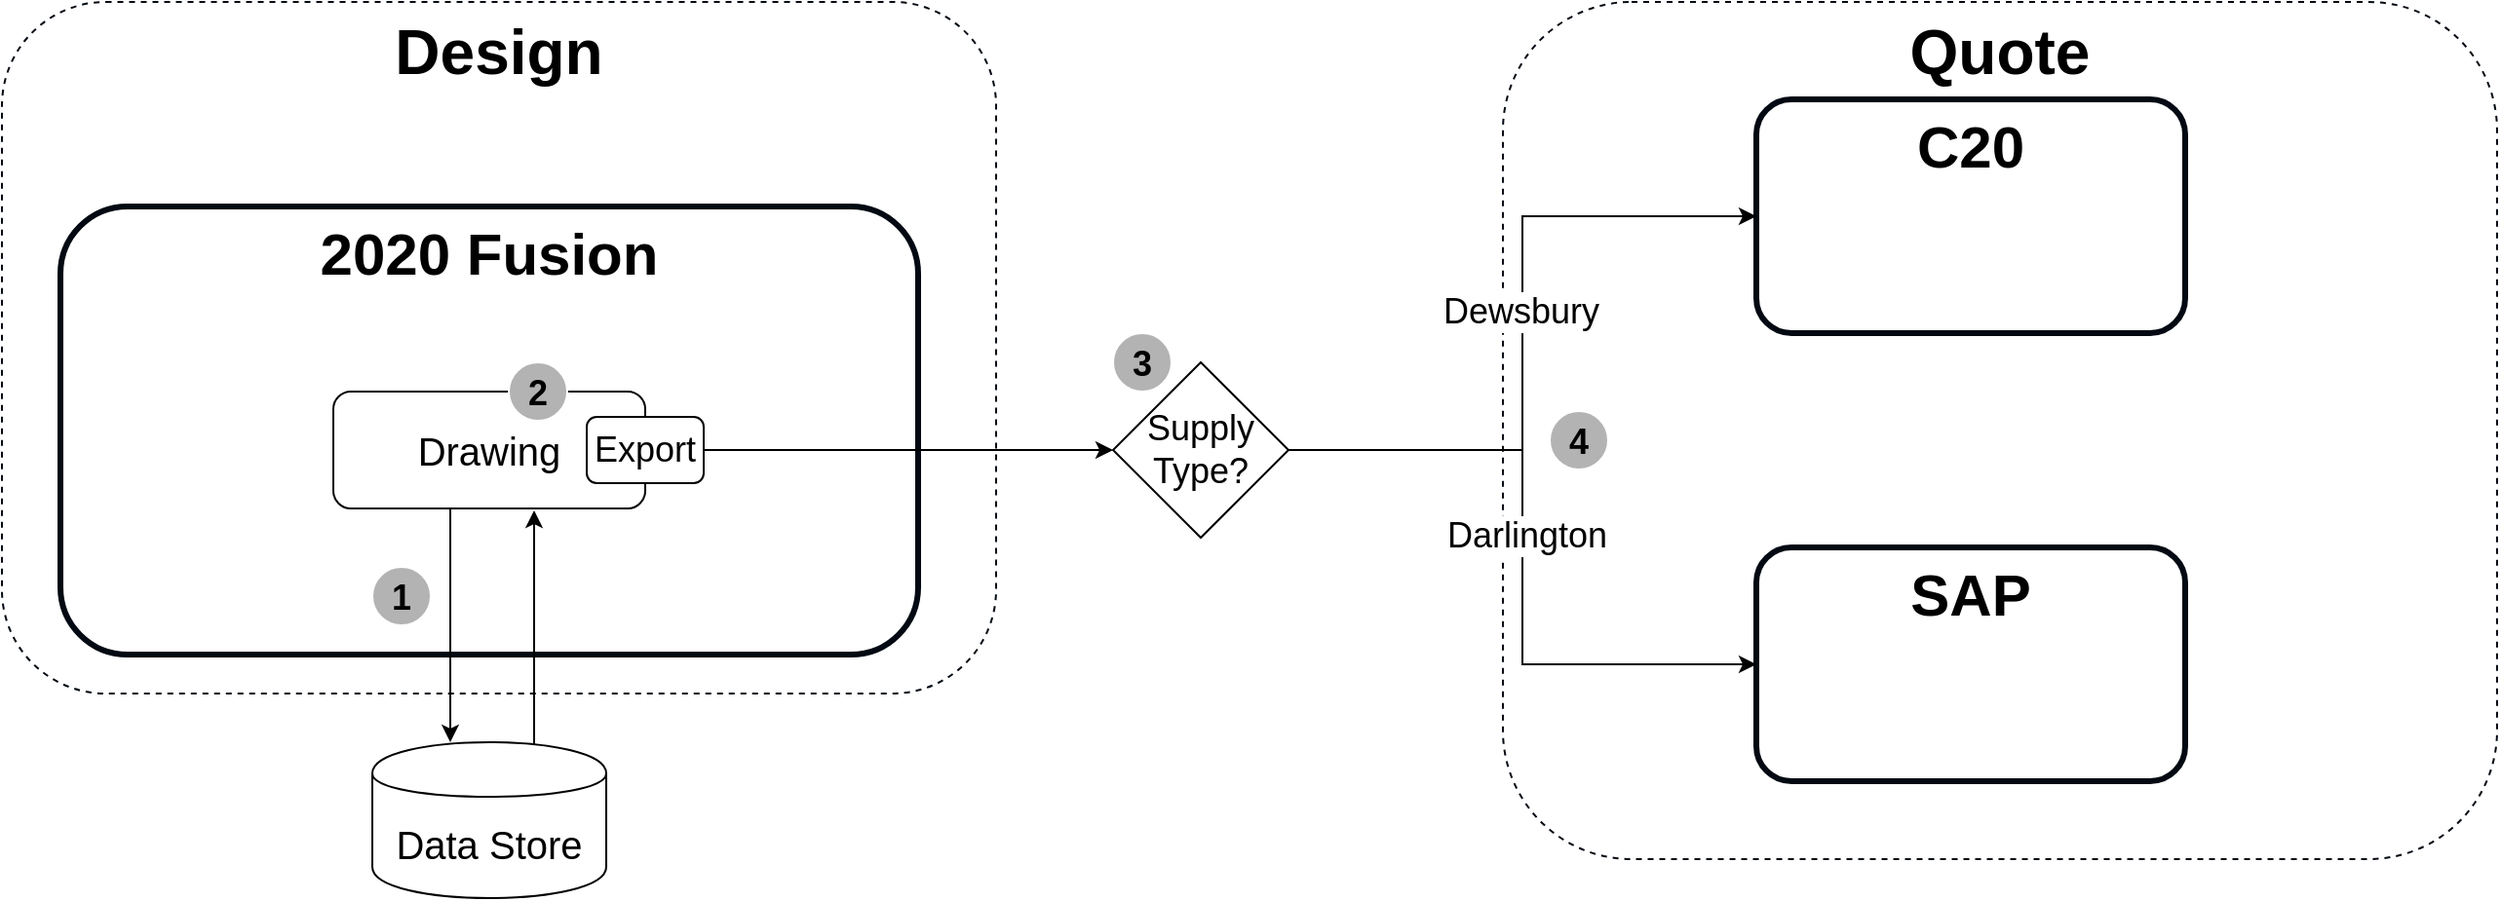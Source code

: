 <mxfile version="13.1.1" type="github" pages="4">
  <diagram id="XcN89VJ8-E59YlMSc6sj" name="Push">
    <mxGraphModel dx="1992" dy="537" grid="1" gridSize="10" guides="1" tooltips="1" connect="1" arrows="1" fold="1" page="1" pageScale="1" pageWidth="827" pageHeight="1169" math="0" shadow="0">
      <root>
        <mxCell id="0" />
        <mxCell id="1" parent="0" />
        <mxCell id="g8y76FjbUr4OuU0xO4hQ-1" value="&lt;b style=&quot;font-size: 32px;&quot;&gt;Design&lt;/b&gt;" style="rounded=1;whiteSpace=wrap;html=1;verticalAlign=top;strokeWidth=1;strokeColor=#020912;dashed=1;fontSize=32;" parent="1" vertex="1">
          <mxGeometry x="-380" y="90" width="510" height="355" as="geometry" />
        </mxCell>
        <mxCell id="g8y76FjbUr4OuU0xO4hQ-2" value="&lt;b&gt;&lt;font style=&quot;font-size: 30px&quot;&gt;2020 Fusion&lt;/font&gt;&lt;/b&gt;" style="rounded=1;whiteSpace=wrap;html=1;verticalAlign=top;strokeWidth=3;strokeColor=#020912;" parent="1" vertex="1">
          <mxGeometry x="-350" y="195" width="440" height="230" as="geometry" />
        </mxCell>
        <mxCell id="g8y76FjbUr4OuU0xO4hQ-24" style="edgeStyle=orthogonalEdgeStyle;rounded=0;orthogonalLoop=1;jettySize=auto;html=1;exitX=1;exitY=0.5;exitDx=0;exitDy=0;entryX=0;entryY=0.5;entryDx=0;entryDy=0;" parent="1" source="g8y76FjbUr4OuU0xO4hQ-8" target="g8y76FjbUr4OuU0xO4hQ-23" edge="1">
          <mxGeometry relative="1" as="geometry" />
        </mxCell>
        <mxCell id="g8y76FjbUr4OuU0xO4hQ-7" value="Drawing" style="rounded=1;whiteSpace=wrap;html=1;fontSize=20;" parent="1" vertex="1">
          <mxGeometry x="-210" y="290" width="160" height="60" as="geometry" />
        </mxCell>
        <mxCell id="g8y76FjbUr4OuU0xO4hQ-9" value="&lt;b style=&quot;font-size: 32px;&quot;&gt;Quote&lt;/b&gt;" style="rounded=1;whiteSpace=wrap;html=1;verticalAlign=top;strokeWidth=1;strokeColor=#020912;dashed=1;fontSize=32;" parent="1" vertex="1">
          <mxGeometry x="390" y="90" width="510" height="440" as="geometry" />
        </mxCell>
        <mxCell id="g8y76FjbUr4OuU0xO4hQ-17" value="&lt;b style=&quot;font-size: 30px;&quot;&gt;C20&lt;/b&gt;" style="rounded=1;whiteSpace=wrap;html=1;verticalAlign=top;strokeWidth=3;strokeColor=#020912;fontSize=30;" parent="1" vertex="1">
          <mxGeometry x="520" y="140" width="220" height="120" as="geometry" />
        </mxCell>
        <mxCell id="g8y76FjbUr4OuU0xO4hQ-18" value="Data Store" style="shape=cylinder;whiteSpace=wrap;html=1;boundedLbl=1;backgroundOutline=1;fontSize=20;" parent="1" vertex="1">
          <mxGeometry x="-190" y="470" width="120" height="80" as="geometry" />
        </mxCell>
        <mxCell id="g8y76FjbUr4OuU0xO4hQ-21" value="&lt;b style=&quot;font-size: 30px;&quot;&gt;SAP&lt;/b&gt;" style="rounded=1;whiteSpace=wrap;html=1;verticalAlign=top;strokeWidth=3;strokeColor=#020912;fontSize=30;" parent="1" vertex="1">
          <mxGeometry x="520" y="370" width="220" height="120" as="geometry" />
        </mxCell>
        <mxCell id="g8y76FjbUr4OuU0xO4hQ-25" style="edgeStyle=orthogonalEdgeStyle;rounded=0;orthogonalLoop=1;jettySize=auto;html=1;exitX=1;exitY=0.5;exitDx=0;exitDy=0;entryX=0;entryY=0.5;entryDx=0;entryDy=0;fontSize=18;" parent="1" source="g8y76FjbUr4OuU0xO4hQ-23" target="g8y76FjbUr4OuU0xO4hQ-17" edge="1">
          <mxGeometry relative="1" as="geometry" />
        </mxCell>
        <mxCell id="g8y76FjbUr4OuU0xO4hQ-27" value="&lt;font style=&quot;font-size: 18px&quot;&gt;Dewsbury&lt;/font&gt;" style="edgeLabel;html=1;align=center;verticalAlign=middle;resizable=0;points=[];" parent="g8y76FjbUr4OuU0xO4hQ-25" vertex="1" connectable="0">
          <mxGeometry x="0.06" y="1" relative="1" as="geometry">
            <mxPoint as="offset" />
          </mxGeometry>
        </mxCell>
        <mxCell id="g8y76FjbUr4OuU0xO4hQ-26" style="edgeStyle=orthogonalEdgeStyle;rounded=0;orthogonalLoop=1;jettySize=auto;html=1;exitX=1;exitY=0.5;exitDx=0;exitDy=0;entryX=0;entryY=0.5;entryDx=0;entryDy=0;" parent="1" source="g8y76FjbUr4OuU0xO4hQ-23" target="g8y76FjbUr4OuU0xO4hQ-21" edge="1">
          <mxGeometry relative="1" as="geometry" />
        </mxCell>
        <mxCell id="g8y76FjbUr4OuU0xO4hQ-28" value="&lt;font style=&quot;font-size: 18px&quot;&gt;Darlington&lt;/font&gt;" style="edgeLabel;html=1;align=center;verticalAlign=middle;resizable=0;points=[];" parent="g8y76FjbUr4OuU0xO4hQ-26" vertex="1" connectable="0">
          <mxGeometry x="-0.314" y="-44" relative="1" as="geometry">
            <mxPoint x="46" y="44" as="offset" />
          </mxGeometry>
        </mxCell>
        <mxCell id="g8y76FjbUr4OuU0xO4hQ-23" value="Supply Type?" style="rhombus;whiteSpace=wrap;html=1;fontSize=18;" parent="1" vertex="1">
          <mxGeometry x="190" y="275" width="90" height="90" as="geometry" />
        </mxCell>
        <mxCell id="-5jz9G9cX4YiFV88LNi8-1" value="&lt;b&gt;&lt;font style=&quot;font-size: 18px&quot;&gt;1&lt;/font&gt;&lt;/b&gt;" style="ellipse;whiteSpace=wrap;html=1;aspect=fixed;strokeColor=#FFFFFF;fillColor=#B3B3B3;fontSize=20;" parent="1" vertex="1">
          <mxGeometry x="-190" y="380" width="30" height="30" as="geometry" />
        </mxCell>
        <mxCell id="-5jz9G9cX4YiFV88LNi8-2" style="edgeStyle=orthogonalEdgeStyle;rounded=0;orthogonalLoop=1;jettySize=auto;html=1;startArrow=classic;startFill=1;endArrow=none;endFill=0;" parent="1" edge="1">
          <mxGeometry relative="1" as="geometry">
            <mxPoint x="-150" y="470" as="sourcePoint" />
            <mxPoint x="-150" y="350" as="targetPoint" />
          </mxGeometry>
        </mxCell>
        <mxCell id="-5jz9G9cX4YiFV88LNi8-3" style="edgeStyle=orthogonalEdgeStyle;rounded=0;orthogonalLoop=1;jettySize=auto;html=1;" parent="1" edge="1">
          <mxGeometry relative="1" as="geometry">
            <mxPoint x="-107" y="471" as="sourcePoint" />
            <mxPoint x="-107" y="351" as="targetPoint" />
          </mxGeometry>
        </mxCell>
        <mxCell id="-5jz9G9cX4YiFV88LNi8-4" value="&lt;b&gt;&lt;font style=&quot;font-size: 18px&quot;&gt;2&lt;/font&gt;&lt;/b&gt;" style="ellipse;whiteSpace=wrap;html=1;aspect=fixed;strokeColor=#FFFFFF;fillColor=#B3B3B3;fontSize=20;" parent="1" vertex="1">
          <mxGeometry x="-120" y="275" width="30" height="30" as="geometry" />
        </mxCell>
        <mxCell id="-5jz9G9cX4YiFV88LNi8-5" value="&lt;b&gt;&lt;font style=&quot;font-size: 18px&quot;&gt;3&lt;/font&gt;&lt;/b&gt;" style="ellipse;whiteSpace=wrap;html=1;aspect=fixed;strokeColor=#FFFFFF;fillColor=#B3B3B3;fontSize=20;" parent="1" vertex="1">
          <mxGeometry x="190" y="260" width="30" height="30" as="geometry" />
        </mxCell>
        <mxCell id="-5jz9G9cX4YiFV88LNi8-6" value="&lt;b&gt;&lt;font style=&quot;font-size: 18px&quot;&gt;4&lt;/font&gt;&lt;/b&gt;" style="ellipse;whiteSpace=wrap;html=1;aspect=fixed;strokeColor=#FFFFFF;fillColor=#B3B3B3;fontSize=20;" parent="1" vertex="1">
          <mxGeometry x="414" y="300" width="30" height="30" as="geometry" />
        </mxCell>
        <mxCell id="g8y76FjbUr4OuU0xO4hQ-8" value="Export" style="rounded=1;whiteSpace=wrap;html=1;fontSize=18;" parent="1" vertex="1">
          <mxGeometry x="-80" y="303" width="60" height="34" as="geometry" />
        </mxCell>
      </root>
    </mxGraphModel>
  </diagram>
  <diagram name="Pull" id="5pSWaL4YCvUzCIi2E89c">
    
    <mxGraphModel dx="1752" dy="537" grid="1" gridSize="10" guides="1" tooltips="1" connect="1" arrows="1" fold="1" page="1" pageScale="1" pageWidth="827" pageHeight="1169" math="0" shadow="0">
      
      <root>
        
        <mxCell id="kKXIzfYLSNI-xO2AKZWu-0" />
        
        <mxCell id="kKXIzfYLSNI-xO2AKZWu-1" parent="kKXIzfYLSNI-xO2AKZWu-0" />
        
        <mxCell id="kKXIzfYLSNI-xO2AKZWu-2" value="&lt;b style=&quot;font-size: 32px;&quot;&gt;Design&lt;/b&gt;" style="rounded=1;whiteSpace=wrap;html=1;verticalAlign=top;strokeWidth=1;strokeColor=#020912;dashed=1;fontSize=32;" parent="kKXIzfYLSNI-xO2AKZWu-1" vertex="1">
          
          <mxGeometry x="-380" y="90" width="510" height="355" as="geometry" />
          
        </mxCell>
        
        <mxCell id="kKXIzfYLSNI-xO2AKZWu-3" value="&lt;b&gt;&lt;font style=&quot;font-size: 30px&quot;&gt;2020 Fusion&lt;/font&gt;&lt;/b&gt;" style="rounded=1;whiteSpace=wrap;html=1;verticalAlign=top;strokeWidth=3;strokeColor=#020912;" parent="kKXIzfYLSNI-xO2AKZWu-1" vertex="1">
          
          <mxGeometry x="-350" y="195" width="440" height="230" as="geometry" />
          
        </mxCell>
        
        <mxCell id="kKXIzfYLSNI-xO2AKZWu-4" style="edgeStyle=orthogonalEdgeStyle;rounded=0;orthogonalLoop=1;jettySize=auto;html=1;exitX=1;exitY=0.5;exitDx=0;exitDy=0;entryX=0;entryY=0.5;entryDx=0;entryDy=0;" parent="kKXIzfYLSNI-xO2AKZWu-1" source="kKXIzfYLSNI-xO2AKZWu-21" edge="1">
          
          <mxGeometry relative="1" as="geometry">
            
            <mxPoint x="190" y="320" as="targetPoint" />
            
          </mxGeometry>
          
        </mxCell>
        
        <mxCell id="kKXIzfYLSNI-xO2AKZWu-5" value="Drawing" style="rounded=1;whiteSpace=wrap;html=1;fontSize=20;" parent="kKXIzfYLSNI-xO2AKZWu-1" vertex="1">
          
          <mxGeometry x="-210" y="290" width="160" height="60" as="geometry" />
          
        </mxCell>
        
        <mxCell id="kKXIzfYLSNI-xO2AKZWu-6" value="&lt;b style=&quot;font-size: 32px;&quot;&gt;Quote&lt;/b&gt;" style="rounded=1;whiteSpace=wrap;html=1;verticalAlign=top;strokeWidth=1;strokeColor=#020912;dashed=1;fontSize=32;" parent="kKXIzfYLSNI-xO2AKZWu-1" vertex="1">
          
          <mxGeometry x="390" y="90" width="510" height="440" as="geometry" />
          
        </mxCell>
        
        <mxCell id="kKXIzfYLSNI-xO2AKZWu-7" value="&lt;b style=&quot;font-size: 30px;&quot;&gt;C20&lt;/b&gt;" style="rounded=1;whiteSpace=wrap;html=1;verticalAlign=top;strokeWidth=3;strokeColor=#020912;fontSize=30;" parent="kKXIzfYLSNI-xO2AKZWu-1" vertex="1">
          
          <mxGeometry x="520" y="140" width="220" height="120" as="geometry" />
          
        </mxCell>
        
        <mxCell id="kKXIzfYLSNI-xO2AKZWu-24" value="" style="edgeStyle=orthogonalEdgeStyle;rounded=0;orthogonalLoop=1;jettySize=auto;html=1;startArrow=classic;startFill=1;endArrow=none;endFill=0;fontSize=18;" parent="kKXIzfYLSNI-xO2AKZWu-1" source="kKXIzfYLSNI-xO2AKZWu-8" edge="1">
          
          <mxGeometry relative="1" as="geometry">
            
            <mxPoint x="390" y="320" as="targetPoint" />
            
          </mxGeometry>
          
        </mxCell>
        
        <mxCell id="kKXIzfYLSNI-xO2AKZWu-8" value="Data Store" style="shape=cylinder;whiteSpace=wrap;html=1;boundedLbl=1;backgroundOutline=1;fontSize=20;" parent="kKXIzfYLSNI-xO2AKZWu-1" vertex="1">
          
          <mxGeometry x="190" y="280" width="120" height="80" as="geometry" />
          
        </mxCell>
        
        <mxCell id="kKXIzfYLSNI-xO2AKZWu-9" value="&lt;b style=&quot;font-size: 30px;&quot;&gt;SAP&lt;/b&gt;" style="rounded=1;whiteSpace=wrap;html=1;verticalAlign=top;strokeWidth=3;strokeColor=#020912;fontSize=30;" parent="kKXIzfYLSNI-xO2AKZWu-1" vertex="1">
          
          <mxGeometry x="520" y="370" width="220" height="120" as="geometry" />
          
        </mxCell>
        
        <mxCell id="kKXIzfYLSNI-xO2AKZWu-12" style="edgeStyle=orthogonalEdgeStyle;rounded=0;orthogonalLoop=1;jettySize=auto;html=1;entryX=0;entryY=0.5;entryDx=0;entryDy=0;" parent="kKXIzfYLSNI-xO2AKZWu-1" target="kKXIzfYLSNI-xO2AKZWu-30" edge="1">
          
          <mxGeometry relative="1" as="geometry">
            
            <mxPoint x="320" y="320" as="sourcePoint" />
            
            <mxPoint x="470" y="440" as="targetPoint" />
            
            <Array as="points">
              
              <mxPoint x="420" y="320" />
              
              <mxPoint x="420" y="428" />
              
            </Array>
            
          </mxGeometry>
          
        </mxCell>
        
        <mxCell id="kKXIzfYLSNI-xO2AKZWu-13" value="&lt;font style=&quot;font-size: 18px&quot;&gt;Darlington&lt;/font&gt;" style="edgeLabel;html=1;align=center;verticalAlign=middle;resizable=0;points=[];" parent="kKXIzfYLSNI-xO2AKZWu-12" vertex="1" connectable="0">
          
          <mxGeometry x="-0.314" y="-44" relative="1" as="geometry">
            
            <mxPoint x="5" y="16" as="offset" />
            
          </mxGeometry>
          
        </mxCell>
        
        <mxCell id="kKXIzfYLSNI-xO2AKZWu-15" value="&lt;b&gt;&lt;font style=&quot;font-size: 18px&quot;&gt;1&lt;/font&gt;&lt;/b&gt;" style="ellipse;whiteSpace=wrap;html=1;aspect=fixed;strokeColor=#FFFFFF;fillColor=#B3B3B3;fontSize=20;" parent="kKXIzfYLSNI-xO2AKZWu-1" vertex="1">
          
          <mxGeometry x="-40" y="260" width="30" height="30" as="geometry" />
          
        </mxCell>
        
        <mxCell id="kKXIzfYLSNI-xO2AKZWu-18" value="&lt;b&gt;&lt;font style=&quot;font-size: 18px&quot;&gt;2&lt;/font&gt;&lt;/b&gt;" style="ellipse;whiteSpace=wrap;html=1;aspect=fixed;strokeColor=#FFFFFF;fillColor=#B3B3B3;fontSize=20;" parent="kKXIzfYLSNI-xO2AKZWu-1" vertex="1">
          
          <mxGeometry x="170" y="252.5" width="30" height="30" as="geometry" />
          
        </mxCell>
        
        <mxCell id="kKXIzfYLSNI-xO2AKZWu-19" value="&lt;b&gt;&lt;font style=&quot;font-size: 18px&quot;&gt;3&lt;/font&gt;&lt;/b&gt;" style="ellipse;whiteSpace=wrap;html=1;aspect=fixed;strokeColor=#FFFFFF;fillColor=#B3B3B3;fontSize=20;" parent="kKXIzfYLSNI-xO2AKZWu-1" vertex="1">
          
          <mxGeometry x="480" y="140" width="30" height="30" as="geometry" />
          
        </mxCell>
        
        <mxCell id="kKXIzfYLSNI-xO2AKZWu-20" value="&lt;b&gt;&lt;font style=&quot;font-size: 18px&quot;&gt;4&lt;/font&gt;&lt;/b&gt;" style="ellipse;whiteSpace=wrap;html=1;aspect=fixed;strokeColor=#FFFFFF;fillColor=#B3B3B3;fontSize=20;" parent="kKXIzfYLSNI-xO2AKZWu-1" vertex="1">
          
          <mxGeometry x="340" y="330" width="30" height="30" as="geometry" />
          
        </mxCell>
        
        <mxCell id="kKXIzfYLSNI-xO2AKZWu-21" value="Export" style="rounded=1;whiteSpace=wrap;html=1;fontSize=18;" parent="kKXIzfYLSNI-xO2AKZWu-1" vertex="1">
          
          <mxGeometry x="-80" y="303" width="60" height="34" as="geometry" />
          
        </mxCell>
        
        <mxCell id="kKXIzfYLSNI-xO2AKZWu-27" value="Import" style="rounded=1;whiteSpace=wrap;html=1;fontSize=18;" parent="kKXIzfYLSNI-xO2AKZWu-1" vertex="1">
          
          <mxGeometry x="490" y="183" width="60" height="34" as="geometry" />
          
        </mxCell>
        
        <mxCell id="kKXIzfYLSNI-xO2AKZWu-28" style="edgeStyle=orthogonalEdgeStyle;rounded=0;orthogonalLoop=1;jettySize=auto;html=1;exitX=1;exitY=0.5;exitDx=0;exitDy=0;entryX=0;entryY=0.5;entryDx=0;entryDy=0;startArrow=classic;startFill=1;endArrow=classic;endFill=1;fontSize=18;" parent="kKXIzfYLSNI-xO2AKZWu-1" source="kKXIzfYLSNI-xO2AKZWu-8" target="kKXIzfYLSNI-xO2AKZWu-27" edge="1">
          
          <mxGeometry relative="1" as="geometry">
            
            <mxPoint x="310" y="320" as="sourcePoint" />
            
            <mxPoint x="520" y="200" as="targetPoint" />
            
            <Array as="points">
              
              <mxPoint x="420" y="320" />
              
              <mxPoint x="420" y="200" />
              
            </Array>
            
          </mxGeometry>
          
        </mxCell>
        
        <mxCell id="kKXIzfYLSNI-xO2AKZWu-29" value="Dewsbury" style="edgeLabel;html=1;align=center;verticalAlign=middle;resizable=0;points=[];fontSize=18;" parent="kKXIzfYLSNI-xO2AKZWu-28" vertex="1" connectable="0">
          
          <mxGeometry x="0.118" y="-2" relative="1" as="geometry">
            
            <mxPoint as="offset" />
            
          </mxGeometry>
          
        </mxCell>
        
        <mxCell id="kKXIzfYLSNI-xO2AKZWu-30" value="Import" style="rounded=1;whiteSpace=wrap;html=1;fontSize=18;" parent="kKXIzfYLSNI-xO2AKZWu-1" vertex="1">
          
          <mxGeometry x="490" y="411" width="60" height="34" as="geometry" />
          
        </mxCell>
        
      </root>
      
    </mxGraphModel>
    
  </diagram>
  <diagram name="Design Initiate" id="fMEfSN2X3xgfyc5oae7D">
    <mxGraphModel dx="2819" dy="537" grid="1" gridSize="10" guides="1" tooltips="1" connect="1" arrows="1" fold="1" page="1" pageScale="1" pageWidth="827" pageHeight="1169" math="0" shadow="0">
      <root>
        <mxCell id="jY14LBPmcyf7peB60qfE-0" />
        <mxCell id="jY14LBPmcyf7peB60qfE-1" parent="jY14LBPmcyf7peB60qfE-0" />
        <mxCell id="1dkSeXVin-VfezoPw8LD-0" value="&lt;b style=&quot;font-size: 32px&quot;&gt;Lead Managment&lt;/b&gt;" style="rounded=1;whiteSpace=wrap;html=1;verticalAlign=top;strokeWidth=1;strokeColor=#020912;dashed=1;fontSize=32;" parent="jY14LBPmcyf7peB60qfE-1" vertex="1">
          <mxGeometry x="-930" y="60" width="420" height="385" as="geometry" />
        </mxCell>
        <mxCell id="q3wby53vB6ItWv622jA1-6" value="&lt;b&gt;&lt;font style=&quot;font-size: 30px&quot;&gt;Anthill&lt;/font&gt;&lt;/b&gt;" style="rounded=1;whiteSpace=wrap;html=1;verticalAlign=top;strokeWidth=3;strokeColor=#020912;" parent="jY14LBPmcyf7peB60qfE-1" vertex="1">
          <mxGeometry x="-910" y="130" width="380" height="290" as="geometry" />
        </mxCell>
        <mxCell id="vTi_hmka_G9zsS9gpw2a-2" value="&lt;b style=&quot;font-size: 32px&quot;&gt;Design Storage&lt;/b&gt;" style="rounded=1;whiteSpace=wrap;html=1;verticalAlign=top;strokeWidth=1;strokeColor=#020912;dashed=1;fontSize=32;" parent="jY14LBPmcyf7peB60qfE-1" vertex="1">
          <mxGeometry x="60" y="60" width="750" height="395" as="geometry" />
        </mxCell>
        <mxCell id="vTi_hmka_G9zsS9gpw2a-4" value="&lt;b&gt;&lt;font style=&quot;font-size: 30px&quot;&gt;O365- Sharepoint&lt;/font&gt;&lt;/b&gt;" style="rounded=1;whiteSpace=wrap;html=1;verticalAlign=top;strokeWidth=3;strokeColor=#020912;" parent="jY14LBPmcyf7peB60qfE-1" vertex="1">
          <mxGeometry x="90" y="130" width="690" height="310" as="geometry" />
        </mxCell>
        <mxCell id="vTi_hmka_G9zsS9gpw2a-5" value="&lt;b style=&quot;font-size: 22px;&quot;&gt;Inbound Folder&lt;/b&gt;" style="rounded=1;whiteSpace=wrap;html=1;verticalAlign=top;strokeWidth=1;strokeColor=#020912;dashed=1;fontSize=22;" parent="jY14LBPmcyf7peB60qfE-1" vertex="1">
          <mxGeometry x="100" y="190" width="370" height="230" as="geometry" />
        </mxCell>
        <mxCell id="vTi_hmka_G9zsS9gpw2a-1" value="" style="shape=image;html=1;verticalAlign=top;verticalLabelPosition=bottom;labelBackgroundColor=#ffffff;imageAspect=0;aspect=fixed;image=https://cdn3.iconfinder.com/data/icons/dompicon-glyph-file-format-2/256/file-xml-format-type-128.png" parent="jY14LBPmcyf7peB60qfE-1" vertex="1">
          <mxGeometry x="325" y="257" width="115" height="115" as="geometry" />
        </mxCell>
        <mxCell id="jY14LBPmcyf7peB60qfE-2" value="&lt;b style=&quot;font-size: 32px;&quot;&gt;Design&lt;/b&gt;" style="rounded=1;whiteSpace=wrap;html=1;verticalAlign=top;strokeWidth=1;strokeColor=#020912;dashed=1;fontSize=32;" parent="jY14LBPmcyf7peB60qfE-1" vertex="1">
          <mxGeometry x="-480" y="60" width="530" height="390" as="geometry" />
        </mxCell>
        <mxCell id="jY14LBPmcyf7peB60qfE-3" value="&lt;b&gt;&lt;font style=&quot;font-size: 30px&quot;&gt;2020 Fusion&lt;/font&gt;&lt;/b&gt;" style="rounded=1;whiteSpace=wrap;html=1;verticalAlign=top;strokeWidth=3;strokeColor=#020912;" parent="jY14LBPmcyf7peB60qfE-1" vertex="1">
          <mxGeometry x="-450" y="130" width="450" height="297.5" as="geometry" />
        </mxCell>
        <mxCell id="jY14LBPmcyf7peB60qfE-4" style="edgeStyle=orthogonalEdgeStyle;rounded=0;orthogonalLoop=1;jettySize=auto;html=1;exitX=1;exitY=0.5;exitDx=0;exitDy=0;" parent="jY14LBPmcyf7peB60qfE-1" source="X_v87NVZkIsb8hP0StM8-0" edge="1">
          <mxGeometry relative="1" as="geometry">
            <mxPoint x="100" y="314" as="targetPoint" />
            <mxPoint x="-20" y="320" as="sourcePoint" />
          </mxGeometry>
        </mxCell>
        <mxCell id="jY14LBPmcyf7peB60qfE-27" value="" style="shape=image;html=1;verticalAlign=top;verticalLabelPosition=bottom;labelBackgroundColor=#ffffff;imageAspect=0;aspect=fixed;image=https://cdn3.iconfinder.com/data/icons/dompicon-glyph-file-format-2/256/file-xml-format-type-128.png" parent="jY14LBPmcyf7peB60qfE-1" vertex="1">
          <mxGeometry x="100" y="260" width="118" height="118" as="geometry" />
        </mxCell>
        <mxCell id="X_v87NVZkIsb8hP0StM8-0" value="Drawing" style="rounded=1;whiteSpace=wrap;html=1;fontSize=22;" parent="jY14LBPmcyf7peB60qfE-1" vertex="1">
          <mxGeometry x="-332.5" y="244" width="250" height="140" as="geometry" />
        </mxCell>
        <mxCell id="7VskVJtkYYEoEUHCq974-1" value="&lt;span style=&quot;font-size: 12px&quot;&gt;Lead/Quote&lt;br&gt;Reference&lt;/span&gt;" style="rounded=1;whiteSpace=wrap;html=1;fontSize=20;" parent="jY14LBPmcyf7peB60qfE-1" vertex="1">
          <mxGeometry x="-420" y="280" width="70" height="48.5" as="geometry" />
        </mxCell>
        <mxCell id="o4GDtU8m-Jna5AmPN8F0-0" value="&lt;font style=&quot;font-size: 12px&quot;&gt;Export&lt;/font&gt;" style="rounded=1;whiteSpace=wrap;html=1;fontSize=18;" parent="jY14LBPmcyf7peB60qfE-1" vertex="1">
          <mxGeometry x="-130" y="299.5" width="60" height="34" as="geometry" />
        </mxCell>
        <mxCell id="1dkSeXVin-VfezoPw8LD-10" style="edgeStyle=orthogonalEdgeStyle;rounded=0;orthogonalLoop=1;jettySize=auto;html=1;exitX=1;exitY=0.75;exitDx=0;exitDy=0;entryX=0.09;entryY=0.736;entryDx=0;entryDy=0;entryPerimeter=0;" parent="jY14LBPmcyf7peB60qfE-1" source="1dkSeXVin-VfezoPw8LD-1" target="X_v87NVZkIsb8hP0StM8-0" edge="1">
          <mxGeometry relative="1" as="geometry" />
        </mxCell>
        <mxCell id="1dkSeXVin-VfezoPw8LD-1" value="Lead" style="rounded=1;whiteSpace=wrap;html=1;fontSize=22;verticalAlign=top;" parent="jY14LBPmcyf7peB60qfE-1" vertex="1">
          <mxGeometry x="-879" y="218" width="310" height="172" as="geometry" />
        </mxCell>
        <mxCell id="1dkSeXVin-VfezoPw8LD-2" value="&lt;span style=&quot;font-size: 12px&quot;&gt;Scheme Number&lt;/span&gt;" style="rounded=1;whiteSpace=wrap;html=1;fontSize=20;" parent="jY14LBPmcyf7peB60qfE-1" vertex="1">
          <mxGeometry x="-689" y="260" width="100" height="30" as="geometry" />
        </mxCell>
        <mxCell id="1dkSeXVin-VfezoPw8LD-3" value="&lt;span style=&quot;font-size: 12px&quot;&gt;Plot Reference&lt;/span&gt;" style="rounded=1;whiteSpace=wrap;html=1;fontSize=20;" parent="jY14LBPmcyf7peB60qfE-1" vertex="1">
          <mxGeometry x="-689" y="299.5" width="100" height="31.5" as="geometry" />
        </mxCell>
        <mxCell id="1dkSeXVin-VfezoPw8LD-4" value="&lt;span style=&quot;font-size: 12px&quot;&gt;Others e.g House Type&lt;/span&gt;" style="rounded=1;whiteSpace=wrap;html=1;fontSize=20;" parent="jY14LBPmcyf7peB60qfE-1" vertex="1">
          <mxGeometry x="-689" y="335.5" width="100" height="48.5" as="geometry" />
        </mxCell>
        <mxCell id="1dkSeXVin-VfezoPw8LD-5" value="&lt;span style=&quot;font-size: 12px&quot;&gt;Customer References&lt;/span&gt;" style="rounded=1;whiteSpace=wrap;html=1;fontSize=20;verticalAlign=top;" parent="jY14LBPmcyf7peB60qfE-1" vertex="1">
          <mxGeometry x="-849" y="250" width="130" height="130.5" as="geometry" />
        </mxCell>
        <mxCell id="1dkSeXVin-VfezoPw8LD-6" value="&lt;span style=&quot;font-size: 12px&quot;&gt;SAP Number&lt;/span&gt;" style="rounded=1;whiteSpace=wrap;html=1;fontSize=20;" parent="jY14LBPmcyf7peB60qfE-1" vertex="1">
          <mxGeometry x="-834" y="290" width="100" height="30" as="geometry" />
        </mxCell>
        <mxCell id="1dkSeXVin-VfezoPw8LD-7" value="&lt;span style=&quot;font-size: 12px&quot;&gt;Sage Number&lt;/span&gt;" style="rounded=1;whiteSpace=wrap;html=1;fontSize=20;" parent="jY14LBPmcyf7peB60qfE-1" vertex="1">
          <mxGeometry x="-834" y="331.75" width="100" height="30" as="geometry" />
        </mxCell>
        <mxCell id="1dkSeXVin-VfezoPw8LD-8" style="edgeStyle=orthogonalEdgeStyle;rounded=0;orthogonalLoop=1;jettySize=auto;html=1;exitX=0;exitY=0.5;exitDx=0;exitDy=0;entryX=1;entryY=0.5;entryDx=0;entryDy=0;" parent="jY14LBPmcyf7peB60qfE-1" source="7VskVJtkYYEoEUHCq974-1" target="1dkSeXVin-VfezoPw8LD-1" edge="1">
          <mxGeometry relative="1" as="geometry" />
        </mxCell>
        <mxCell id="1dkSeXVin-VfezoPw8LD-9" value="GET" style="edgeLabel;html=1;align=center;verticalAlign=middle;resizable=0;points=[];" parent="1dkSeXVin-VfezoPw8LD-8" vertex="1" connectable="0">
          <mxGeometry x="0.002" y="-23" relative="1" as="geometry">
            <mxPoint x="23" y="23" as="offset" />
          </mxGeometry>
        </mxCell>
        <mxCell id="1dkSeXVin-VfezoPw8LD-11" value="&lt;font style=&quot;font-size: 12px&quot;&gt;Drawing Metadata&lt;/font&gt;" style="rounded=1;whiteSpace=wrap;html=1;fontSize=18;" parent="jY14LBPmcyf7peB60qfE-1" vertex="1">
          <mxGeometry x="-310" y="327.75" width="60" height="42.25" as="geometry" />
        </mxCell>
        <mxCell id="1dkSeXVin-VfezoPw8LD-12" value="&lt;font style=&quot;font-size: 20px;&quot;&gt;Common File Name&lt;/font&gt;" style="rounded=1;whiteSpace=wrap;html=1;fontSize=20;arcSize=0;" parent="jY14LBPmcyf7peB60qfE-1" vertex="1">
          <mxGeometry x="120" y="378" width="310" height="34" as="geometry" />
        </mxCell>
        <mxCell id="1dkSeXVin-VfezoPw8LD-15" value="" style="shape=image;html=1;verticalAlign=top;verticalLabelPosition=bottom;labelBackgroundColor=#ffffff;imageAspect=0;aspect=fixed;image=https://cdn3.iconfinder.com/data/icons/brands-applications/512/PDF-128.png" parent="jY14LBPmcyf7peB60qfE-1" vertex="1">
          <mxGeometry x="215" y="260" width="110" height="110" as="geometry" />
        </mxCell>
        <mxCell id="vTi_hmka_G9zsS9gpw2a-0" value="ROM" style="rounded=1;whiteSpace=wrap;verticalAlign=middle;strokeWidth=3;strokeColor=#020912;fontSize=20;direction=south;fontColor=#000000;labelBackgroundColor=#ffffff;" parent="jY14LBPmcyf7peB60qfE-1" vertex="1">
          <mxGeometry x="341" y="301" width="70" height="31" as="geometry" />
        </mxCell>
        <mxCell id="vTi_hmka_G9zsS9gpw2a-7" value="&lt;b style=&quot;font-size: 20px;&quot;&gt;Target Folders&lt;/b&gt;" style="rounded=1;whiteSpace=wrap;html=1;verticalAlign=top;strokeWidth=1;strokeColor=#020912;dashed=1;fontSize=20;" parent="jY14LBPmcyf7peB60qfE-1" vertex="1">
          <mxGeometry x="500" y="235.5" width="250" height="184.5" as="geometry" />
        </mxCell>
        <mxCell id="vTi_hmka_G9zsS9gpw2a-8" value="" style="shape=flexArrow;endArrow=classic;html=1;fontColor=#000000;" parent="jY14LBPmcyf7peB60qfE-1" edge="1">
          <mxGeometry width="50" height="50" relative="1" as="geometry">
            <mxPoint x="418" y="326.75" as="sourcePoint" />
            <mxPoint x="548" y="327" as="targetPoint" />
            <Array as="points">
              <mxPoint x="518" y="326.75" />
            </Array>
          </mxGeometry>
        </mxCell>
        <mxCell id="vTi_hmka_G9zsS9gpw2a-9" value="" style="pointerEvents=1;shadow=0;dashed=0;html=1;strokeColor=none;fillColor=#505050;labelPosition=center;verticalLabelPosition=bottom;verticalAlign=top;outlineConnect=0;align=center;shape=mxgraph.office.concepts.folders;labelBackgroundColor=#ffffff;fontColor=#000000;" parent="jY14LBPmcyf7peB60qfE-1" vertex="1">
          <mxGeometry x="570" y="289.75" width="120" height="114" as="geometry" />
        </mxCell>
        <mxCell id="q3wby53vB6ItWv622jA1-0" value="&lt;b&gt;&lt;font style=&quot;font-size: 18px&quot;&gt;1&lt;/font&gt;&lt;/b&gt;" style="ellipse;whiteSpace=wrap;html=1;aspect=fixed;strokeColor=#FFFFFF;fillColor=#B3B3B3;fontSize=20;" parent="jY14LBPmcyf7peB60qfE-1" vertex="1">
          <mxGeometry x="-443" y="244" width="30" height="30" as="geometry" />
        </mxCell>
        <mxCell id="q3wby53vB6ItWv622jA1-1" value="&lt;b&gt;&lt;font style=&quot;font-size: 18px&quot;&gt;2&lt;/font&gt;&lt;/b&gt;" style="ellipse;whiteSpace=wrap;html=1;aspect=fixed;strokeColor=#FFFFFF;fillColor=#B3B3B3;fontSize=20;" parent="jY14LBPmcyf7peB60qfE-1" vertex="1">
          <mxGeometry x="-560" y="354" width="30" height="30" as="geometry" />
        </mxCell>
        <mxCell id="q3wby53vB6ItWv622jA1-2" value="&lt;b&gt;&lt;font style=&quot;font-size: 18px&quot;&gt;3&lt;/font&gt;&lt;/b&gt;" style="ellipse;whiteSpace=wrap;html=1;aspect=fixed;strokeColor=#FFFFFF;fillColor=#B3B3B3;fontSize=20;" parent="jY14LBPmcyf7peB60qfE-1" vertex="1">
          <mxGeometry x="-240" y="344.75" width="30" height="30" as="geometry" />
        </mxCell>
        <mxCell id="q3wby53vB6ItWv622jA1-3" value="&lt;b&gt;&lt;font style=&quot;font-size: 18px&quot;&gt;4&lt;/font&gt;&lt;/b&gt;" style="ellipse;whiteSpace=wrap;html=1;aspect=fixed;strokeColor=#FFFFFF;fillColor=#B3B3B3;fontSize=20;" parent="jY14LBPmcyf7peB60qfE-1" vertex="1">
          <mxGeometry x="-70" y="269.5" width="30" height="30" as="geometry" />
        </mxCell>
        <mxCell id="q3wby53vB6ItWv622jA1-4" value="&lt;b&gt;&lt;font style=&quot;font-size: 18px&quot;&gt;5&lt;/font&gt;&lt;/b&gt;" style="ellipse;whiteSpace=wrap;html=1;aspect=fixed;strokeColor=#FFFFFF;fillColor=#B3B3B3;fontSize=20;" parent="jY14LBPmcyf7peB60qfE-1" vertex="1">
          <mxGeometry x="170" y="397.5" width="30" height="30" as="geometry" />
        </mxCell>
        <mxCell id="q3wby53vB6ItWv622jA1-5" value="&lt;b&gt;&lt;font style=&quot;font-size: 18px&quot;&gt;6&lt;/font&gt;&lt;/b&gt;" style="ellipse;whiteSpace=wrap;html=1;aspect=fixed;strokeColor=#FFFFFF;fillColor=#B3B3B3;fontSize=20;" parent="jY14LBPmcyf7peB60qfE-1" vertex="1">
          <mxGeometry x="480" y="289" width="30" height="30" as="geometry" />
        </mxCell>
      </root>
    </mxGraphModel>
  </diagram>
  <diagram name="Overall" id="7H16J8n5_qKdr8sYCgti">
    <mxGraphModel dx="3504" dy="1074" grid="1" gridSize="10" guides="1" tooltips="1" connect="1" arrows="1" fold="1" page="1" pageScale="1" pageWidth="827" pageHeight="1169" math="0" shadow="0">
      <root>
        <mxCell id="8jwAvWcMX8j5vHP1kW2q-0" />
        <mxCell id="8jwAvWcMX8j5vHP1kW2q-1" parent="8jwAvWcMX8j5vHP1kW2q-0" />
        <mxCell id="v36baIq9SBzYmAn09KsW-8" value="&lt;b style=&quot;font-size: 32px&quot;&gt;Invoice&lt;/b&gt;" style="rounded=1;whiteSpace=wrap;html=1;verticalAlign=top;strokeWidth=1;strokeColor=#020912;dashed=1;fontSize=32;" vertex="1" parent="8jwAvWcMX8j5vHP1kW2q-1">
          <mxGeometry x="1340" y="60" width="380" height="760" as="geometry" />
        </mxCell>
        <mxCell id="v36baIq9SBzYmAn09KsW-7" value="&lt;b style=&quot;font-size: 32px&quot;&gt;Quote&lt;/b&gt;" style="rounded=1;whiteSpace=wrap;html=1;verticalAlign=top;strokeWidth=1;strokeColor=#020912;dashed=1;fontSize=32;" vertex="1" parent="8jwAvWcMX8j5vHP1kW2q-1">
          <mxGeometry x="920" y="60" width="380" height="760" as="geometry" />
        </mxCell>
        <mxCell id="8jwAvWcMX8j5vHP1kW2q-8" value="&lt;b style=&quot;font-size: 32px;&quot;&gt;Design&lt;/b&gt;" style="rounded=1;whiteSpace=wrap;html=1;verticalAlign=top;strokeWidth=1;strokeColor=#020912;dashed=1;fontSize=32;" vertex="1" parent="8jwAvWcMX8j5vHP1kW2q-1">
          <mxGeometry x="-480" y="60" width="540" height="760" as="geometry" />
        </mxCell>
        <mxCell id="8jwAvWcMX8j5vHP1kW2q-5" value="&lt;b&gt;&lt;font style=&quot;font-size: 30px&quot;&gt;O365- Sharepoint&lt;/font&gt;&lt;/b&gt;" style="rounded=1;whiteSpace=wrap;html=1;verticalAlign=top;strokeWidth=3;strokeColor=#020912;" vertex="1" parent="8jwAvWcMX8j5vHP1kW2q-1">
          <mxGeometry x="-450" y="480" width="450" height="310" as="geometry" />
        </mxCell>
        <mxCell id="8jwAvWcMX8j5vHP1kW2q-2" value="&lt;b style=&quot;font-size: 32px&quot;&gt;Lead Managment&lt;/b&gt;" style="rounded=1;whiteSpace=wrap;html=1;verticalAlign=top;strokeWidth=1;strokeColor=#020912;dashed=1;fontSize=32;" vertex="1" parent="8jwAvWcMX8j5vHP1kW2q-1">
          <mxGeometry x="-930" y="60" width="420" height="760" as="geometry" />
        </mxCell>
        <mxCell id="8jwAvWcMX8j5vHP1kW2q-3" value="&lt;b&gt;&lt;font style=&quot;font-size: 30px&quot;&gt;Anthill&lt;/font&gt;&lt;/b&gt;" style="rounded=1;whiteSpace=wrap;html=1;verticalAlign=top;strokeWidth=3;strokeColor=#020912;" vertex="1" parent="8jwAvWcMX8j5vHP1kW2q-1">
          <mxGeometry x="-910" y="130" width="380" height="660" as="geometry" />
        </mxCell>
        <mxCell id="8jwAvWcMX8j5vHP1kW2q-9" value="&lt;b&gt;&lt;font style=&quot;font-size: 30px&quot;&gt;2020 Fusion&lt;/font&gt;&lt;/b&gt;" style="rounded=1;whiteSpace=wrap;html=1;verticalAlign=top;strokeWidth=3;strokeColor=#020912;" vertex="1" parent="8jwAvWcMX8j5vHP1kW2q-1">
          <mxGeometry x="-450" y="130" width="450" height="297.5" as="geometry" />
        </mxCell>
        <mxCell id="8jwAvWcMX8j5vHP1kW2q-16" value="Lead" style="rounded=1;whiteSpace=wrap;html=1;fontSize=22;verticalAlign=top;" vertex="1" parent="8jwAvWcMX8j5vHP1kW2q-1">
          <mxGeometry x="-879" y="218" width="310" height="172" as="geometry" />
        </mxCell>
        <mxCell id="8jwAvWcMX8j5vHP1kW2q-41" value="Design" style="rounded=1;whiteSpace=wrap;html=1;fontSize=22;verticalAlign=top;" vertex="1" parent="8jwAvWcMX8j5vHP1kW2q-1">
          <mxGeometry x="-367.5" y="210" width="310" height="172" as="geometry" />
        </mxCell>
        <mxCell id="v36baIq9SBzYmAn09KsW-0" value="" style="shape=image;html=1;verticalAlign=top;verticalLabelPosition=bottom;labelBackgroundColor=#ffffff;imageAspect=0;aspect=fixed;image=https://cdn2.iconfinder.com/data/icons/font-awesome/1792/files-o-128.png" vertex="1" parent="8jwAvWcMX8j5vHP1kW2q-1">
          <mxGeometry x="-264" y="586" width="98" height="98" as="geometry" />
        </mxCell>
        <mxCell id="v36baIq9SBzYmAn09KsW-1" value="" style="shape=image;html=1;verticalAlign=top;verticalLabelPosition=bottom;labelBackgroundColor=#ffffff;imageAspect=0;aspect=fixed;image=https://cdn2.iconfinder.com/data/icons/font-awesome/1792/files-o-128.png" vertex="1" parent="8jwAvWcMX8j5vHP1kW2q-1">
          <mxGeometry x="-769" y="585" width="98" height="98" as="geometry" />
        </mxCell>
        <mxCell id="v36baIq9SBzYmAn09KsW-2" value="&lt;b style=&quot;font-size: 32px&quot;&gt;Integration&lt;/b&gt;" style="rounded=1;whiteSpace=wrap;html=1;verticalAlign=top;strokeWidth=1;strokeColor=#020912;dashed=1;fontSize=32;" vertex="1" parent="8jwAvWcMX8j5vHP1kW2q-1">
          <mxGeometry x="90" y="60" width="380" height="380" as="geometry" />
        </mxCell>
        <mxCell id="v36baIq9SBzYmAn09KsW-3" value="&lt;b&gt;&lt;font style=&quot;font-size: 30px&quot;&gt;SAP PO/PI&lt;/font&gt;&lt;/b&gt;" style="rounded=1;whiteSpace=wrap;html=1;verticalAlign=top;strokeWidth=3;strokeColor=#020912;" vertex="1" parent="8jwAvWcMX8j5vHP1kW2q-1">
          <mxGeometry x="150" y="160" width="280" height="230" as="geometry" />
        </mxCell>
        <mxCell id="v36baIq9SBzYmAn09KsW-4" value="&lt;b style=&quot;font-size: 32px&quot;&gt;Quote&lt;/b&gt;" style="rounded=1;whiteSpace=wrap;html=1;verticalAlign=top;strokeWidth=1;strokeColor=#020912;dashed=1;fontSize=32;" vertex="1" parent="8jwAvWcMX8j5vHP1kW2q-1">
          <mxGeometry x="500" y="60" width="380" height="760" as="geometry" />
        </mxCell>
        <mxCell id="v36baIq9SBzYmAn09KsW-5" value="&lt;b&gt;&lt;font style=&quot;font-size: 30px&quot;&gt;C2O&lt;/font&gt;&lt;/b&gt;" style="rounded=1;whiteSpace=wrap;html=1;verticalAlign=top;strokeWidth=3;strokeColor=#020912;fontSize=20;" vertex="1" parent="8jwAvWcMX8j5vHP1kW2q-1">
          <mxGeometry x="560" y="160" width="240" height="220" as="geometry" />
        </mxCell>
        <mxCell id="v36baIq9SBzYmAn09KsW-6" value="&lt;b&gt;&lt;font style=&quot;font-size: 30px&quot;&gt;SAP&lt;/font&gt;&lt;/b&gt;" style="rounded=1;whiteSpace=wrap;html=1;verticalAlign=top;strokeWidth=3;strokeColor=#020912;fontSize=20;" vertex="1" parent="8jwAvWcMX8j5vHP1kW2q-1">
          <mxGeometry x="560" y="480" width="920" height="310" as="geometry" />
        </mxCell>
        <mxCell id="v36baIq9SBzYmAn09KsW-9" value="&lt;b&gt;&lt;font style=&quot;font-size: 30px&quot;&gt;SAGE&lt;/font&gt;&lt;/b&gt;" style="rounded=1;whiteSpace=wrap;html=1;verticalAlign=top;strokeWidth=3;strokeColor=#020912;fontSize=20;" vertex="1" parent="8jwAvWcMX8j5vHP1kW2q-1">
          <mxGeometry x="950" y="155" width="750" height="230" as="geometry" />
        </mxCell>
        <mxCell id="v36baIq9SBzYmAn09KsW-10" value="Lead Documentation" style="text;html=1;align=center;verticalAlign=middle;resizable=0;points=[];autosize=1;fontSize=22;" vertex="1" parent="8jwAvWcMX8j5vHP1kW2q-1">
          <mxGeometry x="-832" y="710" width="220" height="30" as="geometry" />
        </mxCell>
        <mxCell id="v36baIq9SBzYmAn09KsW-11" value="Design Files" style="text;html=1;align=center;verticalAlign=middle;resizable=0;points=[];autosize=1;fontSize=22;" vertex="1" parent="8jwAvWcMX8j5vHP1kW2q-1">
          <mxGeometry x="-285" y="700" width="140" height="30" as="geometry" />
        </mxCell>
      </root>
    </mxGraphModel>
  </diagram>
</mxfile>
